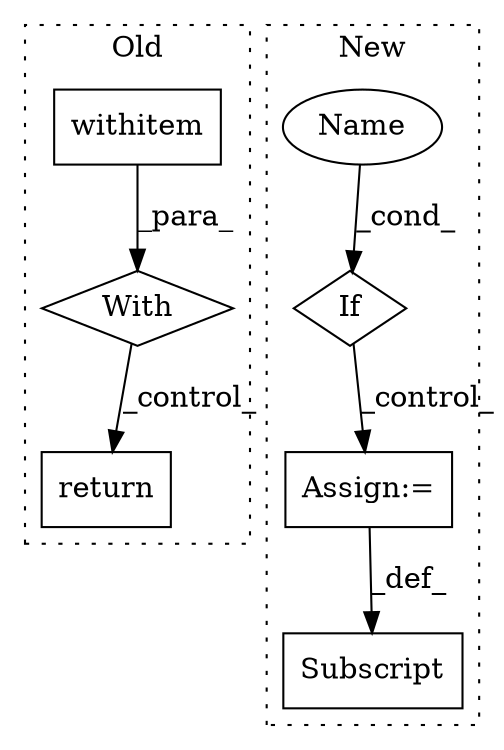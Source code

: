 digraph G {
subgraph cluster0 {
1 [label="withitem" a="49" s="1191" l="5" shape="box"];
6 [label="With" a="39" s="1186,1196" l="5,24" shape="diamond"];
7 [label="return" a="93" s="1220" l="7" shape="box"];
label = "Old";
style="dotted";
}
subgraph cluster1 {
2 [label="If" a="96" s="1569,1590" l="3,14" shape="diamond"];
3 [label="Name" a="87" s="1572" l="18" shape="ellipse"];
4 [label="Assign:=" a="68" s="1732" l="3" shape="box"];
5 [label="Subscript" a="63" s="1720,0" l="12,0" shape="box"];
label = "New";
style="dotted";
}
1 -> 6 [label="_para_"];
2 -> 4 [label="_control_"];
3 -> 2 [label="_cond_"];
4 -> 5 [label="_def_"];
6 -> 7 [label="_control_"];
}